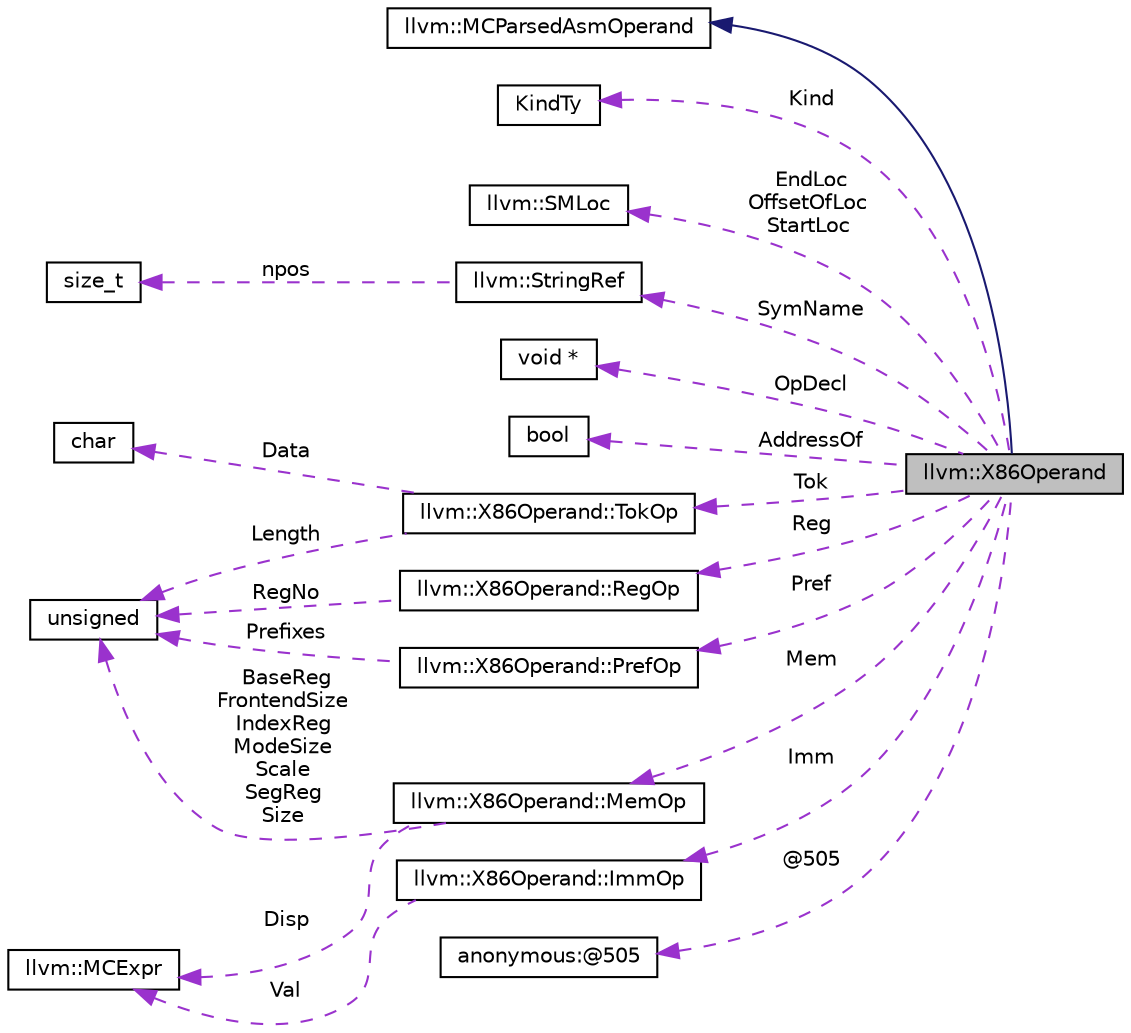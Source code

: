 digraph "llvm::X86Operand"
{
 // LATEX_PDF_SIZE
  bgcolor="transparent";
  edge [fontname="Helvetica",fontsize="10",labelfontname="Helvetica",labelfontsize="10"];
  node [fontname="Helvetica",fontsize="10",shape="box"];
  rankdir="LR";
  Node1 [label="llvm::X86Operand",height=0.2,width=0.4,color="black", fillcolor="grey75", style="filled", fontcolor="black",tooltip="X86Operand - Instances of this class represent a parsed X86 machine instruction."];
  Node2 -> Node1 [dir="back",color="midnightblue",fontsize="10",style="solid",fontname="Helvetica"];
  Node2 [label="llvm::MCParsedAsmOperand",height=0.2,width=0.4,color="black",URL="$classllvm_1_1MCParsedAsmOperand.html",tooltip="MCParsedAsmOperand - This abstract class represents a source-level assembly instruction operand."];
  Node3 -> Node1 [dir="back",color="darkorchid3",fontsize="10",style="dashed",label=" Kind" ,fontname="Helvetica"];
  Node3 [label="KindTy",height=0.2,width=0.4,color="black",tooltip=" "];
  Node4 -> Node1 [dir="back",color="darkorchid3",fontsize="10",style="dashed",label=" EndLoc\nOffsetOfLoc\nStartLoc" ,fontname="Helvetica"];
  Node4 [label="llvm::SMLoc",height=0.2,width=0.4,color="black",URL="$classllvm_1_1SMLoc.html",tooltip="Represents a location in source code."];
  Node5 -> Node1 [dir="back",color="darkorchid3",fontsize="10",style="dashed",label=" SymName" ,fontname="Helvetica"];
  Node5 [label="llvm::StringRef",height=0.2,width=0.4,color="black",URL="$classllvm_1_1StringRef.html",tooltip="StringRef - Represent a constant reference to a string, i.e."];
  Node6 -> Node5 [dir="back",color="darkorchid3",fontsize="10",style="dashed",label=" npos" ,fontname="Helvetica"];
  Node6 [label="size_t",height=0.2,width=0.4,color="black",URL="$classsize__t.html",tooltip=" "];
  Node7 -> Node1 [dir="back",color="darkorchid3",fontsize="10",style="dashed",label=" OpDecl" ,fontname="Helvetica"];
  Node7 [label="void *",height=0.2,width=0.4,color="black",tooltip=" "];
  Node8 -> Node1 [dir="back",color="darkorchid3",fontsize="10",style="dashed",label=" AddressOf" ,fontname="Helvetica"];
  Node8 [label="bool",height=0.2,width=0.4,color="black",URL="$classbool.html",tooltip=" "];
  Node9 -> Node1 [dir="back",color="darkorchid3",fontsize="10",style="dashed",label=" Tok" ,fontname="Helvetica"];
  Node9 [label="llvm::X86Operand::TokOp",height=0.2,width=0.4,color="black",URL="$structllvm_1_1X86Operand_1_1TokOp.html",tooltip=" "];
  Node10 -> Node9 [dir="back",color="darkorchid3",fontsize="10",style="dashed",label=" Data" ,fontname="Helvetica"];
  Node10 [label="char",height=0.2,width=0.4,color="black",URL="$classchar.html",tooltip=" "];
  Node11 -> Node9 [dir="back",color="darkorchid3",fontsize="10",style="dashed",label=" Length" ,fontname="Helvetica"];
  Node11 [label="unsigned",height=0.2,width=0.4,color="black",URL="$classunsigned.html",tooltip=" "];
  Node12 -> Node1 [dir="back",color="darkorchid3",fontsize="10",style="dashed",label=" Reg" ,fontname="Helvetica"];
  Node12 [label="llvm::X86Operand::RegOp",height=0.2,width=0.4,color="black",URL="$structllvm_1_1X86Operand_1_1RegOp.html",tooltip=" "];
  Node11 -> Node12 [dir="back",color="darkorchid3",fontsize="10",style="dashed",label=" RegNo" ,fontname="Helvetica"];
  Node13 -> Node1 [dir="back",color="darkorchid3",fontsize="10",style="dashed",label=" Imm" ,fontname="Helvetica"];
  Node13 [label="llvm::X86Operand::ImmOp",height=0.2,width=0.4,color="black",URL="$structllvm_1_1X86Operand_1_1ImmOp.html",tooltip=" "];
  Node14 -> Node13 [dir="back",color="darkorchid3",fontsize="10",style="dashed",label=" Val" ,fontname="Helvetica"];
  Node14 [label="llvm::MCExpr",height=0.2,width=0.4,color="black",URL="$classllvm_1_1MCExpr.html",tooltip="Base class for the full range of assembler expressions which are needed for parsing."];
  Node15 -> Node1 [dir="back",color="darkorchid3",fontsize="10",style="dashed",label=" Mem" ,fontname="Helvetica"];
  Node15 [label="llvm::X86Operand::MemOp",height=0.2,width=0.4,color="black",URL="$structllvm_1_1X86Operand_1_1MemOp.html",tooltip=" "];
  Node11 -> Node15 [dir="back",color="darkorchid3",fontsize="10",style="dashed",label=" BaseReg\nFrontendSize\nIndexReg\nModeSize\nScale\nSegReg\nSize" ,fontname="Helvetica"];
  Node14 -> Node15 [dir="back",color="darkorchid3",fontsize="10",style="dashed",label=" Disp" ,fontname="Helvetica"];
  Node16 -> Node1 [dir="back",color="darkorchid3",fontsize="10",style="dashed",label=" Pref" ,fontname="Helvetica"];
  Node16 [label="llvm::X86Operand::PrefOp",height=0.2,width=0.4,color="black",URL="$structllvm_1_1X86Operand_1_1PrefOp.html",tooltip=" "];
  Node11 -> Node16 [dir="back",color="darkorchid3",fontsize="10",style="dashed",label=" Prefixes" ,fontname="Helvetica"];
  Node17 -> Node1 [dir="back",color="darkorchid3",fontsize="10",style="dashed",label=" @505" ,fontname="Helvetica"];
  Node17 [label="anonymous:@505",height=0.2,width=0.4,color="black",tooltip=" "];
}
